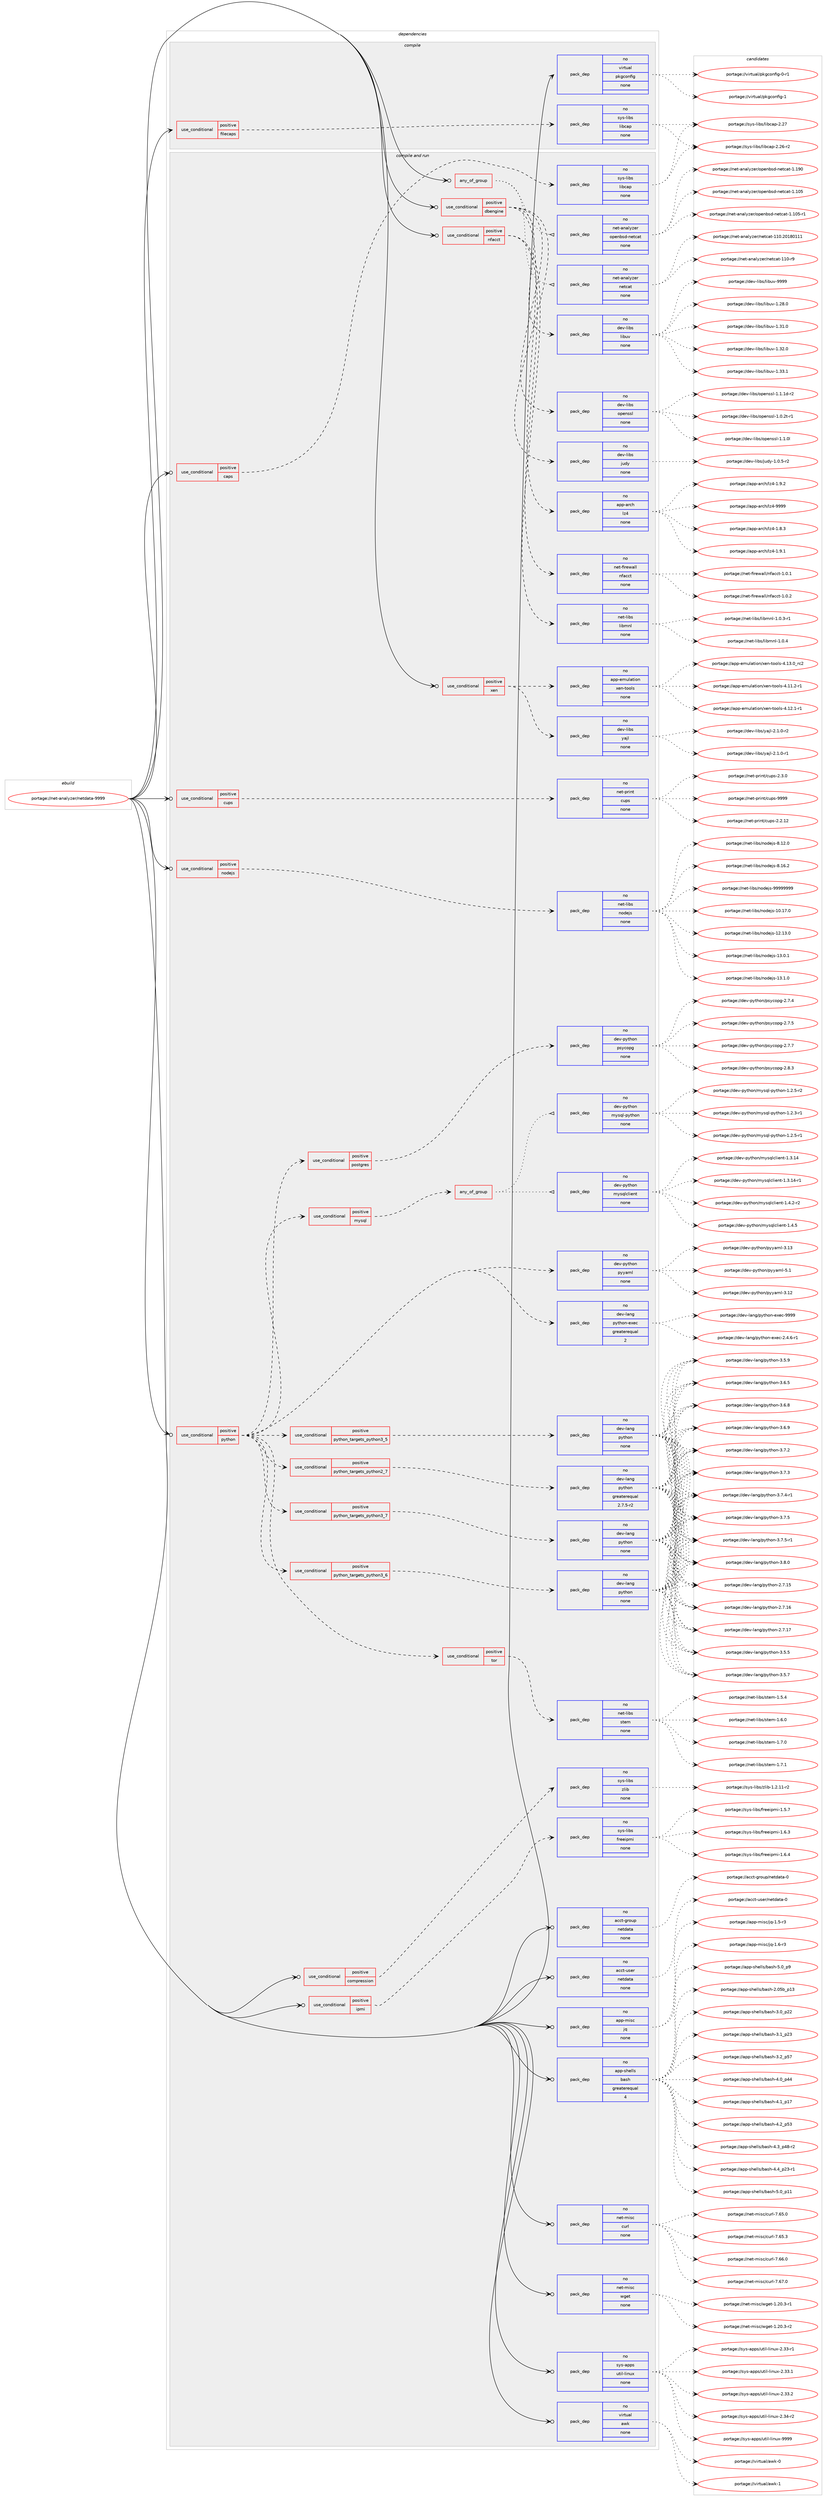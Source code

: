 digraph prolog {

# *************
# Graph options
# *************

newrank=true;
concentrate=true;
compound=true;
graph [rankdir=LR,fontname=Helvetica,fontsize=10,ranksep=1.5];#, ranksep=2.5, nodesep=0.2];
edge  [arrowhead=vee];
node  [fontname=Helvetica,fontsize=10];

# **********
# The ebuild
# **********

subgraph cluster_leftcol {
color=gray;
rank=same;
label=<<i>ebuild</i>>;
id [label="portage://net-analyzer/netdata-9999", color=red, width=4, href="../net-analyzer/netdata-9999.svg"];
}

# ****************
# The dependencies
# ****************

subgraph cluster_midcol {
color=gray;
label=<<i>dependencies</i>>;
subgraph cluster_compile {
fillcolor="#eeeeee";
style=filled;
label=<<i>compile</i>>;
subgraph cond86645 {
dependency347511 [label=<<TABLE BORDER="0" CELLBORDER="1" CELLSPACING="0" CELLPADDING="4"><TR><TD ROWSPAN="3" CELLPADDING="10">use_conditional</TD></TR><TR><TD>positive</TD></TR><TR><TD>filecaps</TD></TR></TABLE>>, shape=none, color=red];
subgraph pack255158 {
dependency347512 [label=<<TABLE BORDER="0" CELLBORDER="1" CELLSPACING="0" CELLPADDING="4" WIDTH="220"><TR><TD ROWSPAN="6" CELLPADDING="30">pack_dep</TD></TR><TR><TD WIDTH="110">no</TD></TR><TR><TD>sys-libs</TD></TR><TR><TD>libcap</TD></TR><TR><TD>none</TD></TR><TR><TD></TD></TR></TABLE>>, shape=none, color=blue];
}
dependency347511:e -> dependency347512:w [weight=20,style="dashed",arrowhead="vee"];
}
id:e -> dependency347511:w [weight=20,style="solid",arrowhead="vee"];
subgraph pack255159 {
dependency347513 [label=<<TABLE BORDER="0" CELLBORDER="1" CELLSPACING="0" CELLPADDING="4" WIDTH="220"><TR><TD ROWSPAN="6" CELLPADDING="30">pack_dep</TD></TR><TR><TD WIDTH="110">no</TD></TR><TR><TD>virtual</TD></TR><TR><TD>pkgconfig</TD></TR><TR><TD>none</TD></TR><TR><TD></TD></TR></TABLE>>, shape=none, color=blue];
}
id:e -> dependency347513:w [weight=20,style="solid",arrowhead="vee"];
}
subgraph cluster_compileandrun {
fillcolor="#eeeeee";
style=filled;
label=<<i>compile and run</i>>;
subgraph any5563 {
dependency347514 [label=<<TABLE BORDER="0" CELLBORDER="1" CELLSPACING="0" CELLPADDING="4"><TR><TD CELLPADDING="10">any_of_group</TD></TR></TABLE>>, shape=none, color=red];subgraph pack255160 {
dependency347515 [label=<<TABLE BORDER="0" CELLBORDER="1" CELLSPACING="0" CELLPADDING="4" WIDTH="220"><TR><TD ROWSPAN="6" CELLPADDING="30">pack_dep</TD></TR><TR><TD WIDTH="110">no</TD></TR><TR><TD>net-analyzer</TD></TR><TR><TD>openbsd-netcat</TD></TR><TR><TD>none</TD></TR><TR><TD></TD></TR></TABLE>>, shape=none, color=blue];
}
dependency347514:e -> dependency347515:w [weight=20,style="dotted",arrowhead="oinv"];
subgraph pack255161 {
dependency347516 [label=<<TABLE BORDER="0" CELLBORDER="1" CELLSPACING="0" CELLPADDING="4" WIDTH="220"><TR><TD ROWSPAN="6" CELLPADDING="30">pack_dep</TD></TR><TR><TD WIDTH="110">no</TD></TR><TR><TD>net-analyzer</TD></TR><TR><TD>netcat</TD></TR><TR><TD>none</TD></TR><TR><TD></TD></TR></TABLE>>, shape=none, color=blue];
}
dependency347514:e -> dependency347516:w [weight=20,style="dotted",arrowhead="oinv"];
}
id:e -> dependency347514:w [weight=20,style="solid",arrowhead="odotvee"];
subgraph cond86646 {
dependency347517 [label=<<TABLE BORDER="0" CELLBORDER="1" CELLSPACING="0" CELLPADDING="4"><TR><TD ROWSPAN="3" CELLPADDING="10">use_conditional</TD></TR><TR><TD>positive</TD></TR><TR><TD>caps</TD></TR></TABLE>>, shape=none, color=red];
subgraph pack255162 {
dependency347518 [label=<<TABLE BORDER="0" CELLBORDER="1" CELLSPACING="0" CELLPADDING="4" WIDTH="220"><TR><TD ROWSPAN="6" CELLPADDING="30">pack_dep</TD></TR><TR><TD WIDTH="110">no</TD></TR><TR><TD>sys-libs</TD></TR><TR><TD>libcap</TD></TR><TR><TD>none</TD></TR><TR><TD></TD></TR></TABLE>>, shape=none, color=blue];
}
dependency347517:e -> dependency347518:w [weight=20,style="dashed",arrowhead="vee"];
}
id:e -> dependency347517:w [weight=20,style="solid",arrowhead="odotvee"];
subgraph cond86647 {
dependency347519 [label=<<TABLE BORDER="0" CELLBORDER="1" CELLSPACING="0" CELLPADDING="4"><TR><TD ROWSPAN="3" CELLPADDING="10">use_conditional</TD></TR><TR><TD>positive</TD></TR><TR><TD>compression</TD></TR></TABLE>>, shape=none, color=red];
subgraph pack255163 {
dependency347520 [label=<<TABLE BORDER="0" CELLBORDER="1" CELLSPACING="0" CELLPADDING="4" WIDTH="220"><TR><TD ROWSPAN="6" CELLPADDING="30">pack_dep</TD></TR><TR><TD WIDTH="110">no</TD></TR><TR><TD>sys-libs</TD></TR><TR><TD>zlib</TD></TR><TR><TD>none</TD></TR><TR><TD></TD></TR></TABLE>>, shape=none, color=blue];
}
dependency347519:e -> dependency347520:w [weight=20,style="dashed",arrowhead="vee"];
}
id:e -> dependency347519:w [weight=20,style="solid",arrowhead="odotvee"];
subgraph cond86648 {
dependency347521 [label=<<TABLE BORDER="0" CELLBORDER="1" CELLSPACING="0" CELLPADDING="4"><TR><TD ROWSPAN="3" CELLPADDING="10">use_conditional</TD></TR><TR><TD>positive</TD></TR><TR><TD>cups</TD></TR></TABLE>>, shape=none, color=red];
subgraph pack255164 {
dependency347522 [label=<<TABLE BORDER="0" CELLBORDER="1" CELLSPACING="0" CELLPADDING="4" WIDTH="220"><TR><TD ROWSPAN="6" CELLPADDING="30">pack_dep</TD></TR><TR><TD WIDTH="110">no</TD></TR><TR><TD>net-print</TD></TR><TR><TD>cups</TD></TR><TR><TD>none</TD></TR><TR><TD></TD></TR></TABLE>>, shape=none, color=blue];
}
dependency347521:e -> dependency347522:w [weight=20,style="dashed",arrowhead="vee"];
}
id:e -> dependency347521:w [weight=20,style="solid",arrowhead="odotvee"];
subgraph cond86649 {
dependency347523 [label=<<TABLE BORDER="0" CELLBORDER="1" CELLSPACING="0" CELLPADDING="4"><TR><TD ROWSPAN="3" CELLPADDING="10">use_conditional</TD></TR><TR><TD>positive</TD></TR><TR><TD>dbengine</TD></TR></TABLE>>, shape=none, color=red];
subgraph pack255165 {
dependency347524 [label=<<TABLE BORDER="0" CELLBORDER="1" CELLSPACING="0" CELLPADDING="4" WIDTH="220"><TR><TD ROWSPAN="6" CELLPADDING="30">pack_dep</TD></TR><TR><TD WIDTH="110">no</TD></TR><TR><TD>dev-libs</TD></TR><TR><TD>libuv</TD></TR><TR><TD>none</TD></TR><TR><TD></TD></TR></TABLE>>, shape=none, color=blue];
}
dependency347523:e -> dependency347524:w [weight=20,style="dashed",arrowhead="vee"];
subgraph pack255166 {
dependency347525 [label=<<TABLE BORDER="0" CELLBORDER="1" CELLSPACING="0" CELLPADDING="4" WIDTH="220"><TR><TD ROWSPAN="6" CELLPADDING="30">pack_dep</TD></TR><TR><TD WIDTH="110">no</TD></TR><TR><TD>app-arch</TD></TR><TR><TD>lz4</TD></TR><TR><TD>none</TD></TR><TR><TD></TD></TR></TABLE>>, shape=none, color=blue];
}
dependency347523:e -> dependency347525:w [weight=20,style="dashed",arrowhead="vee"];
subgraph pack255167 {
dependency347526 [label=<<TABLE BORDER="0" CELLBORDER="1" CELLSPACING="0" CELLPADDING="4" WIDTH="220"><TR><TD ROWSPAN="6" CELLPADDING="30">pack_dep</TD></TR><TR><TD WIDTH="110">no</TD></TR><TR><TD>dev-libs</TD></TR><TR><TD>judy</TD></TR><TR><TD>none</TD></TR><TR><TD></TD></TR></TABLE>>, shape=none, color=blue];
}
dependency347523:e -> dependency347526:w [weight=20,style="dashed",arrowhead="vee"];
subgraph pack255168 {
dependency347527 [label=<<TABLE BORDER="0" CELLBORDER="1" CELLSPACING="0" CELLPADDING="4" WIDTH="220"><TR><TD ROWSPAN="6" CELLPADDING="30">pack_dep</TD></TR><TR><TD WIDTH="110">no</TD></TR><TR><TD>dev-libs</TD></TR><TR><TD>openssl</TD></TR><TR><TD>none</TD></TR><TR><TD></TD></TR></TABLE>>, shape=none, color=blue];
}
dependency347523:e -> dependency347527:w [weight=20,style="dashed",arrowhead="vee"];
}
id:e -> dependency347523:w [weight=20,style="solid",arrowhead="odotvee"];
subgraph cond86650 {
dependency347528 [label=<<TABLE BORDER="0" CELLBORDER="1" CELLSPACING="0" CELLPADDING="4"><TR><TD ROWSPAN="3" CELLPADDING="10">use_conditional</TD></TR><TR><TD>positive</TD></TR><TR><TD>ipmi</TD></TR></TABLE>>, shape=none, color=red];
subgraph pack255169 {
dependency347529 [label=<<TABLE BORDER="0" CELLBORDER="1" CELLSPACING="0" CELLPADDING="4" WIDTH="220"><TR><TD ROWSPAN="6" CELLPADDING="30">pack_dep</TD></TR><TR><TD WIDTH="110">no</TD></TR><TR><TD>sys-libs</TD></TR><TR><TD>freeipmi</TD></TR><TR><TD>none</TD></TR><TR><TD></TD></TR></TABLE>>, shape=none, color=blue];
}
dependency347528:e -> dependency347529:w [weight=20,style="dashed",arrowhead="vee"];
}
id:e -> dependency347528:w [weight=20,style="solid",arrowhead="odotvee"];
subgraph cond86651 {
dependency347530 [label=<<TABLE BORDER="0" CELLBORDER="1" CELLSPACING="0" CELLPADDING="4"><TR><TD ROWSPAN="3" CELLPADDING="10">use_conditional</TD></TR><TR><TD>positive</TD></TR><TR><TD>nfacct</TD></TR></TABLE>>, shape=none, color=red];
subgraph pack255170 {
dependency347531 [label=<<TABLE BORDER="0" CELLBORDER="1" CELLSPACING="0" CELLPADDING="4" WIDTH="220"><TR><TD ROWSPAN="6" CELLPADDING="30">pack_dep</TD></TR><TR><TD WIDTH="110">no</TD></TR><TR><TD>net-firewall</TD></TR><TR><TD>nfacct</TD></TR><TR><TD>none</TD></TR><TR><TD></TD></TR></TABLE>>, shape=none, color=blue];
}
dependency347530:e -> dependency347531:w [weight=20,style="dashed",arrowhead="vee"];
subgraph pack255171 {
dependency347532 [label=<<TABLE BORDER="0" CELLBORDER="1" CELLSPACING="0" CELLPADDING="4" WIDTH="220"><TR><TD ROWSPAN="6" CELLPADDING="30">pack_dep</TD></TR><TR><TD WIDTH="110">no</TD></TR><TR><TD>net-libs</TD></TR><TR><TD>libmnl</TD></TR><TR><TD>none</TD></TR><TR><TD></TD></TR></TABLE>>, shape=none, color=blue];
}
dependency347530:e -> dependency347532:w [weight=20,style="dashed",arrowhead="vee"];
}
id:e -> dependency347530:w [weight=20,style="solid",arrowhead="odotvee"];
subgraph cond86652 {
dependency347533 [label=<<TABLE BORDER="0" CELLBORDER="1" CELLSPACING="0" CELLPADDING="4"><TR><TD ROWSPAN="3" CELLPADDING="10">use_conditional</TD></TR><TR><TD>positive</TD></TR><TR><TD>nodejs</TD></TR></TABLE>>, shape=none, color=red];
subgraph pack255172 {
dependency347534 [label=<<TABLE BORDER="0" CELLBORDER="1" CELLSPACING="0" CELLPADDING="4" WIDTH="220"><TR><TD ROWSPAN="6" CELLPADDING="30">pack_dep</TD></TR><TR><TD WIDTH="110">no</TD></TR><TR><TD>net-libs</TD></TR><TR><TD>nodejs</TD></TR><TR><TD>none</TD></TR><TR><TD></TD></TR></TABLE>>, shape=none, color=blue];
}
dependency347533:e -> dependency347534:w [weight=20,style="dashed",arrowhead="vee"];
}
id:e -> dependency347533:w [weight=20,style="solid",arrowhead="odotvee"];
subgraph cond86653 {
dependency347535 [label=<<TABLE BORDER="0" CELLBORDER="1" CELLSPACING="0" CELLPADDING="4"><TR><TD ROWSPAN="3" CELLPADDING="10">use_conditional</TD></TR><TR><TD>positive</TD></TR><TR><TD>python</TD></TR></TABLE>>, shape=none, color=red];
subgraph cond86654 {
dependency347536 [label=<<TABLE BORDER="0" CELLBORDER="1" CELLSPACING="0" CELLPADDING="4"><TR><TD ROWSPAN="3" CELLPADDING="10">use_conditional</TD></TR><TR><TD>positive</TD></TR><TR><TD>python_targets_python2_7</TD></TR></TABLE>>, shape=none, color=red];
subgraph pack255173 {
dependency347537 [label=<<TABLE BORDER="0" CELLBORDER="1" CELLSPACING="0" CELLPADDING="4" WIDTH="220"><TR><TD ROWSPAN="6" CELLPADDING="30">pack_dep</TD></TR><TR><TD WIDTH="110">no</TD></TR><TR><TD>dev-lang</TD></TR><TR><TD>python</TD></TR><TR><TD>greaterequal</TD></TR><TR><TD>2.7.5-r2</TD></TR></TABLE>>, shape=none, color=blue];
}
dependency347536:e -> dependency347537:w [weight=20,style="dashed",arrowhead="vee"];
}
dependency347535:e -> dependency347536:w [weight=20,style="dashed",arrowhead="vee"];
subgraph cond86655 {
dependency347538 [label=<<TABLE BORDER="0" CELLBORDER="1" CELLSPACING="0" CELLPADDING="4"><TR><TD ROWSPAN="3" CELLPADDING="10">use_conditional</TD></TR><TR><TD>positive</TD></TR><TR><TD>python_targets_python3_5</TD></TR></TABLE>>, shape=none, color=red];
subgraph pack255174 {
dependency347539 [label=<<TABLE BORDER="0" CELLBORDER="1" CELLSPACING="0" CELLPADDING="4" WIDTH="220"><TR><TD ROWSPAN="6" CELLPADDING="30">pack_dep</TD></TR><TR><TD WIDTH="110">no</TD></TR><TR><TD>dev-lang</TD></TR><TR><TD>python</TD></TR><TR><TD>none</TD></TR><TR><TD></TD></TR></TABLE>>, shape=none, color=blue];
}
dependency347538:e -> dependency347539:w [weight=20,style="dashed",arrowhead="vee"];
}
dependency347535:e -> dependency347538:w [weight=20,style="dashed",arrowhead="vee"];
subgraph cond86656 {
dependency347540 [label=<<TABLE BORDER="0" CELLBORDER="1" CELLSPACING="0" CELLPADDING="4"><TR><TD ROWSPAN="3" CELLPADDING="10">use_conditional</TD></TR><TR><TD>positive</TD></TR><TR><TD>python_targets_python3_6</TD></TR></TABLE>>, shape=none, color=red];
subgraph pack255175 {
dependency347541 [label=<<TABLE BORDER="0" CELLBORDER="1" CELLSPACING="0" CELLPADDING="4" WIDTH="220"><TR><TD ROWSPAN="6" CELLPADDING="30">pack_dep</TD></TR><TR><TD WIDTH="110">no</TD></TR><TR><TD>dev-lang</TD></TR><TR><TD>python</TD></TR><TR><TD>none</TD></TR><TR><TD></TD></TR></TABLE>>, shape=none, color=blue];
}
dependency347540:e -> dependency347541:w [weight=20,style="dashed",arrowhead="vee"];
}
dependency347535:e -> dependency347540:w [weight=20,style="dashed",arrowhead="vee"];
subgraph cond86657 {
dependency347542 [label=<<TABLE BORDER="0" CELLBORDER="1" CELLSPACING="0" CELLPADDING="4"><TR><TD ROWSPAN="3" CELLPADDING="10">use_conditional</TD></TR><TR><TD>positive</TD></TR><TR><TD>python_targets_python3_7</TD></TR></TABLE>>, shape=none, color=red];
subgraph pack255176 {
dependency347543 [label=<<TABLE BORDER="0" CELLBORDER="1" CELLSPACING="0" CELLPADDING="4" WIDTH="220"><TR><TD ROWSPAN="6" CELLPADDING="30">pack_dep</TD></TR><TR><TD WIDTH="110">no</TD></TR><TR><TD>dev-lang</TD></TR><TR><TD>python</TD></TR><TR><TD>none</TD></TR><TR><TD></TD></TR></TABLE>>, shape=none, color=blue];
}
dependency347542:e -> dependency347543:w [weight=20,style="dashed",arrowhead="vee"];
}
dependency347535:e -> dependency347542:w [weight=20,style="dashed",arrowhead="vee"];
subgraph pack255177 {
dependency347544 [label=<<TABLE BORDER="0" CELLBORDER="1" CELLSPACING="0" CELLPADDING="4" WIDTH="220"><TR><TD ROWSPAN="6" CELLPADDING="30">pack_dep</TD></TR><TR><TD WIDTH="110">no</TD></TR><TR><TD>dev-lang</TD></TR><TR><TD>python-exec</TD></TR><TR><TD>greaterequal</TD></TR><TR><TD>2</TD></TR></TABLE>>, shape=none, color=blue];
}
dependency347535:e -> dependency347544:w [weight=20,style="dashed",arrowhead="vee"];
subgraph pack255178 {
dependency347545 [label=<<TABLE BORDER="0" CELLBORDER="1" CELLSPACING="0" CELLPADDING="4" WIDTH="220"><TR><TD ROWSPAN="6" CELLPADDING="30">pack_dep</TD></TR><TR><TD WIDTH="110">no</TD></TR><TR><TD>dev-python</TD></TR><TR><TD>pyyaml</TD></TR><TR><TD>none</TD></TR><TR><TD></TD></TR></TABLE>>, shape=none, color=blue];
}
dependency347535:e -> dependency347545:w [weight=20,style="dashed",arrowhead="vee"];
subgraph cond86658 {
dependency347546 [label=<<TABLE BORDER="0" CELLBORDER="1" CELLSPACING="0" CELLPADDING="4"><TR><TD ROWSPAN="3" CELLPADDING="10">use_conditional</TD></TR><TR><TD>positive</TD></TR><TR><TD>mysql</TD></TR></TABLE>>, shape=none, color=red];
subgraph any5564 {
dependency347547 [label=<<TABLE BORDER="0" CELLBORDER="1" CELLSPACING="0" CELLPADDING="4"><TR><TD CELLPADDING="10">any_of_group</TD></TR></TABLE>>, shape=none, color=red];subgraph pack255179 {
dependency347548 [label=<<TABLE BORDER="0" CELLBORDER="1" CELLSPACING="0" CELLPADDING="4" WIDTH="220"><TR><TD ROWSPAN="6" CELLPADDING="30">pack_dep</TD></TR><TR><TD WIDTH="110">no</TD></TR><TR><TD>dev-python</TD></TR><TR><TD>mysqlclient</TD></TR><TR><TD>none</TD></TR><TR><TD></TD></TR></TABLE>>, shape=none, color=blue];
}
dependency347547:e -> dependency347548:w [weight=20,style="dotted",arrowhead="oinv"];
subgraph pack255180 {
dependency347549 [label=<<TABLE BORDER="0" CELLBORDER="1" CELLSPACING="0" CELLPADDING="4" WIDTH="220"><TR><TD ROWSPAN="6" CELLPADDING="30">pack_dep</TD></TR><TR><TD WIDTH="110">no</TD></TR><TR><TD>dev-python</TD></TR><TR><TD>mysql-python</TD></TR><TR><TD>none</TD></TR><TR><TD></TD></TR></TABLE>>, shape=none, color=blue];
}
dependency347547:e -> dependency347549:w [weight=20,style="dotted",arrowhead="oinv"];
}
dependency347546:e -> dependency347547:w [weight=20,style="dashed",arrowhead="vee"];
}
dependency347535:e -> dependency347546:w [weight=20,style="dashed",arrowhead="vee"];
subgraph cond86659 {
dependency347550 [label=<<TABLE BORDER="0" CELLBORDER="1" CELLSPACING="0" CELLPADDING="4"><TR><TD ROWSPAN="3" CELLPADDING="10">use_conditional</TD></TR><TR><TD>positive</TD></TR><TR><TD>postgres</TD></TR></TABLE>>, shape=none, color=red];
subgraph pack255181 {
dependency347551 [label=<<TABLE BORDER="0" CELLBORDER="1" CELLSPACING="0" CELLPADDING="4" WIDTH="220"><TR><TD ROWSPAN="6" CELLPADDING="30">pack_dep</TD></TR><TR><TD WIDTH="110">no</TD></TR><TR><TD>dev-python</TD></TR><TR><TD>psycopg</TD></TR><TR><TD>none</TD></TR><TR><TD></TD></TR></TABLE>>, shape=none, color=blue];
}
dependency347550:e -> dependency347551:w [weight=20,style="dashed",arrowhead="vee"];
}
dependency347535:e -> dependency347550:w [weight=20,style="dashed",arrowhead="vee"];
subgraph cond86660 {
dependency347552 [label=<<TABLE BORDER="0" CELLBORDER="1" CELLSPACING="0" CELLPADDING="4"><TR><TD ROWSPAN="3" CELLPADDING="10">use_conditional</TD></TR><TR><TD>positive</TD></TR><TR><TD>tor</TD></TR></TABLE>>, shape=none, color=red];
subgraph pack255182 {
dependency347553 [label=<<TABLE BORDER="0" CELLBORDER="1" CELLSPACING="0" CELLPADDING="4" WIDTH="220"><TR><TD ROWSPAN="6" CELLPADDING="30">pack_dep</TD></TR><TR><TD WIDTH="110">no</TD></TR><TR><TD>net-libs</TD></TR><TR><TD>stem</TD></TR><TR><TD>none</TD></TR><TR><TD></TD></TR></TABLE>>, shape=none, color=blue];
}
dependency347552:e -> dependency347553:w [weight=20,style="dashed",arrowhead="vee"];
}
dependency347535:e -> dependency347552:w [weight=20,style="dashed",arrowhead="vee"];
}
id:e -> dependency347535:w [weight=20,style="solid",arrowhead="odotvee"];
subgraph cond86661 {
dependency347554 [label=<<TABLE BORDER="0" CELLBORDER="1" CELLSPACING="0" CELLPADDING="4"><TR><TD ROWSPAN="3" CELLPADDING="10">use_conditional</TD></TR><TR><TD>positive</TD></TR><TR><TD>xen</TD></TR></TABLE>>, shape=none, color=red];
subgraph pack255183 {
dependency347555 [label=<<TABLE BORDER="0" CELLBORDER="1" CELLSPACING="0" CELLPADDING="4" WIDTH="220"><TR><TD ROWSPAN="6" CELLPADDING="30">pack_dep</TD></TR><TR><TD WIDTH="110">no</TD></TR><TR><TD>app-emulation</TD></TR><TR><TD>xen-tools</TD></TR><TR><TD>none</TD></TR><TR><TD></TD></TR></TABLE>>, shape=none, color=blue];
}
dependency347554:e -> dependency347555:w [weight=20,style="dashed",arrowhead="vee"];
subgraph pack255184 {
dependency347556 [label=<<TABLE BORDER="0" CELLBORDER="1" CELLSPACING="0" CELLPADDING="4" WIDTH="220"><TR><TD ROWSPAN="6" CELLPADDING="30">pack_dep</TD></TR><TR><TD WIDTH="110">no</TD></TR><TR><TD>dev-libs</TD></TR><TR><TD>yajl</TD></TR><TR><TD>none</TD></TR><TR><TD></TD></TR></TABLE>>, shape=none, color=blue];
}
dependency347554:e -> dependency347556:w [weight=20,style="dashed",arrowhead="vee"];
}
id:e -> dependency347554:w [weight=20,style="solid",arrowhead="odotvee"];
subgraph pack255185 {
dependency347557 [label=<<TABLE BORDER="0" CELLBORDER="1" CELLSPACING="0" CELLPADDING="4" WIDTH="220"><TR><TD ROWSPAN="6" CELLPADDING="30">pack_dep</TD></TR><TR><TD WIDTH="110">no</TD></TR><TR><TD>acct-group</TD></TR><TR><TD>netdata</TD></TR><TR><TD>none</TD></TR><TR><TD></TD></TR></TABLE>>, shape=none, color=blue];
}
id:e -> dependency347557:w [weight=20,style="solid",arrowhead="odotvee"];
subgraph pack255186 {
dependency347558 [label=<<TABLE BORDER="0" CELLBORDER="1" CELLSPACING="0" CELLPADDING="4" WIDTH="220"><TR><TD ROWSPAN="6" CELLPADDING="30">pack_dep</TD></TR><TR><TD WIDTH="110">no</TD></TR><TR><TD>acct-user</TD></TR><TR><TD>netdata</TD></TR><TR><TD>none</TD></TR><TR><TD></TD></TR></TABLE>>, shape=none, color=blue];
}
id:e -> dependency347558:w [weight=20,style="solid",arrowhead="odotvee"];
subgraph pack255187 {
dependency347559 [label=<<TABLE BORDER="0" CELLBORDER="1" CELLSPACING="0" CELLPADDING="4" WIDTH="220"><TR><TD ROWSPAN="6" CELLPADDING="30">pack_dep</TD></TR><TR><TD WIDTH="110">no</TD></TR><TR><TD>app-misc</TD></TR><TR><TD>jq</TD></TR><TR><TD>none</TD></TR><TR><TD></TD></TR></TABLE>>, shape=none, color=blue];
}
id:e -> dependency347559:w [weight=20,style="solid",arrowhead="odotvee"];
subgraph pack255188 {
dependency347560 [label=<<TABLE BORDER="0" CELLBORDER="1" CELLSPACING="0" CELLPADDING="4" WIDTH="220"><TR><TD ROWSPAN="6" CELLPADDING="30">pack_dep</TD></TR><TR><TD WIDTH="110">no</TD></TR><TR><TD>app-shells</TD></TR><TR><TD>bash</TD></TR><TR><TD>greaterequal</TD></TR><TR><TD>4</TD></TR></TABLE>>, shape=none, color=blue];
}
id:e -> dependency347560:w [weight=20,style="solid",arrowhead="odotvee"];
subgraph pack255189 {
dependency347561 [label=<<TABLE BORDER="0" CELLBORDER="1" CELLSPACING="0" CELLPADDING="4" WIDTH="220"><TR><TD ROWSPAN="6" CELLPADDING="30">pack_dep</TD></TR><TR><TD WIDTH="110">no</TD></TR><TR><TD>net-misc</TD></TR><TR><TD>curl</TD></TR><TR><TD>none</TD></TR><TR><TD></TD></TR></TABLE>>, shape=none, color=blue];
}
id:e -> dependency347561:w [weight=20,style="solid",arrowhead="odotvee"];
subgraph pack255190 {
dependency347562 [label=<<TABLE BORDER="0" CELLBORDER="1" CELLSPACING="0" CELLPADDING="4" WIDTH="220"><TR><TD ROWSPAN="6" CELLPADDING="30">pack_dep</TD></TR><TR><TD WIDTH="110">no</TD></TR><TR><TD>net-misc</TD></TR><TR><TD>wget</TD></TR><TR><TD>none</TD></TR><TR><TD></TD></TR></TABLE>>, shape=none, color=blue];
}
id:e -> dependency347562:w [weight=20,style="solid",arrowhead="odotvee"];
subgraph pack255191 {
dependency347563 [label=<<TABLE BORDER="0" CELLBORDER="1" CELLSPACING="0" CELLPADDING="4" WIDTH="220"><TR><TD ROWSPAN="6" CELLPADDING="30">pack_dep</TD></TR><TR><TD WIDTH="110">no</TD></TR><TR><TD>sys-apps</TD></TR><TR><TD>util-linux</TD></TR><TR><TD>none</TD></TR><TR><TD></TD></TR></TABLE>>, shape=none, color=blue];
}
id:e -> dependency347563:w [weight=20,style="solid",arrowhead="odotvee"];
subgraph pack255192 {
dependency347564 [label=<<TABLE BORDER="0" CELLBORDER="1" CELLSPACING="0" CELLPADDING="4" WIDTH="220"><TR><TD ROWSPAN="6" CELLPADDING="30">pack_dep</TD></TR><TR><TD WIDTH="110">no</TD></TR><TR><TD>virtual</TD></TR><TR><TD>awk</TD></TR><TR><TD>none</TD></TR><TR><TD></TD></TR></TABLE>>, shape=none, color=blue];
}
id:e -> dependency347564:w [weight=20,style="solid",arrowhead="odotvee"];
}
subgraph cluster_run {
fillcolor="#eeeeee";
style=filled;
label=<<i>run</i>>;
}
}

# **************
# The candidates
# **************

subgraph cluster_choices {
rank=same;
color=gray;
label=<<i>candidates</i>>;

subgraph choice255158 {
color=black;
nodesep=1;
choiceportage11512111545108105981154710810598999711245504650544511450 [label="portage://sys-libs/libcap-2.26-r2", color=red, width=4,href="../sys-libs/libcap-2.26-r2.svg"];
choiceportage1151211154510810598115471081059899971124550465055 [label="portage://sys-libs/libcap-2.27", color=red, width=4,href="../sys-libs/libcap-2.27.svg"];
dependency347512:e -> choiceportage11512111545108105981154710810598999711245504650544511450:w [style=dotted,weight="100"];
dependency347512:e -> choiceportage1151211154510810598115471081059899971124550465055:w [style=dotted,weight="100"];
}
subgraph choice255159 {
color=black;
nodesep=1;
choiceportage11810511411611797108471121071039911111010210510345484511449 [label="portage://virtual/pkgconfig-0-r1", color=red, width=4,href="../virtual/pkgconfig-0-r1.svg"];
choiceportage1181051141161179710847112107103991111101021051034549 [label="portage://virtual/pkgconfig-1", color=red, width=4,href="../virtual/pkgconfig-1.svg"];
dependency347513:e -> choiceportage11810511411611797108471121071039911111010210510345484511449:w [style=dotted,weight="100"];
dependency347513:e -> choiceportage1181051141161179710847112107103991111101021051034549:w [style=dotted,weight="100"];
}
subgraph choice255160 {
color=black;
nodesep=1;
choiceportage1101011164597110971081211221011144711111210111098115100451101011169997116454946494853 [label="portage://net-analyzer/openbsd-netcat-1.105", color=red, width=4,href="../net-analyzer/openbsd-netcat-1.105.svg"];
choiceportage11010111645971109710812112210111447111112101110981151004511010111699971164549464948534511449 [label="portage://net-analyzer/openbsd-netcat-1.105-r1", color=red, width=4,href="../net-analyzer/openbsd-netcat-1.105-r1.svg"];
choiceportage1101011164597110971081211221011144711111210111098115100451101011169997116454946495748 [label="portage://net-analyzer/openbsd-netcat-1.190", color=red, width=4,href="../net-analyzer/openbsd-netcat-1.190.svg"];
dependency347515:e -> choiceportage1101011164597110971081211221011144711111210111098115100451101011169997116454946494853:w [style=dotted,weight="100"];
dependency347515:e -> choiceportage11010111645971109710812112210111447111112101110981151004511010111699971164549464948534511449:w [style=dotted,weight="100"];
dependency347515:e -> choiceportage1101011164597110971081211221011144711111210111098115100451101011169997116454946495748:w [style=dotted,weight="100"];
}
subgraph choice255161 {
color=black;
nodesep=1;
choiceportage110101116459711097108121122101114471101011169997116454949484511457 [label="portage://net-analyzer/netcat-110-r9", color=red, width=4,href="../net-analyzer/netcat-110-r9.svg"];
choiceportage11010111645971109710812112210111447110101116999711645494948465048495648494949 [label="portage://net-analyzer/netcat-110.20180111", color=red, width=4,href="../net-analyzer/netcat-110.20180111.svg"];
dependency347516:e -> choiceportage110101116459711097108121122101114471101011169997116454949484511457:w [style=dotted,weight="100"];
dependency347516:e -> choiceportage11010111645971109710812112210111447110101116999711645494948465048495648494949:w [style=dotted,weight="100"];
}
subgraph choice255162 {
color=black;
nodesep=1;
choiceportage11512111545108105981154710810598999711245504650544511450 [label="portage://sys-libs/libcap-2.26-r2", color=red, width=4,href="../sys-libs/libcap-2.26-r2.svg"];
choiceportage1151211154510810598115471081059899971124550465055 [label="portage://sys-libs/libcap-2.27", color=red, width=4,href="../sys-libs/libcap-2.27.svg"];
dependency347518:e -> choiceportage11512111545108105981154710810598999711245504650544511450:w [style=dotted,weight="100"];
dependency347518:e -> choiceportage1151211154510810598115471081059899971124550465055:w [style=dotted,weight="100"];
}
subgraph choice255163 {
color=black;
nodesep=1;
choiceportage11512111545108105981154712210810598454946504649494511450 [label="portage://sys-libs/zlib-1.2.11-r2", color=red, width=4,href="../sys-libs/zlib-1.2.11-r2.svg"];
dependency347520:e -> choiceportage11512111545108105981154712210810598454946504649494511450:w [style=dotted,weight="100"];
}
subgraph choice255164 {
color=black;
nodesep=1;
choiceportage11010111645112114105110116479911711211545504650464950 [label="portage://net-print/cups-2.2.12", color=red, width=4,href="../net-print/cups-2.2.12.svg"];
choiceportage110101116451121141051101164799117112115455046514648 [label="portage://net-print/cups-2.3.0", color=red, width=4,href="../net-print/cups-2.3.0.svg"];
choiceportage1101011164511211410511011647991171121154557575757 [label="portage://net-print/cups-9999", color=red, width=4,href="../net-print/cups-9999.svg"];
dependency347522:e -> choiceportage11010111645112114105110116479911711211545504650464950:w [style=dotted,weight="100"];
dependency347522:e -> choiceportage110101116451121141051101164799117112115455046514648:w [style=dotted,weight="100"];
dependency347522:e -> choiceportage1101011164511211410511011647991171121154557575757:w [style=dotted,weight="100"];
}
subgraph choice255165 {
color=black;
nodesep=1;
choiceportage1001011184510810598115471081059811711845494650564648 [label="portage://dev-libs/libuv-1.28.0", color=red, width=4,href="../dev-libs/libuv-1.28.0.svg"];
choiceportage1001011184510810598115471081059811711845494651494648 [label="portage://dev-libs/libuv-1.31.0", color=red, width=4,href="../dev-libs/libuv-1.31.0.svg"];
choiceportage1001011184510810598115471081059811711845494651504648 [label="portage://dev-libs/libuv-1.32.0", color=red, width=4,href="../dev-libs/libuv-1.32.0.svg"];
choiceportage1001011184510810598115471081059811711845494651514649 [label="portage://dev-libs/libuv-1.33.1", color=red, width=4,href="../dev-libs/libuv-1.33.1.svg"];
choiceportage100101118451081059811547108105981171184557575757 [label="portage://dev-libs/libuv-9999", color=red, width=4,href="../dev-libs/libuv-9999.svg"];
dependency347524:e -> choiceportage1001011184510810598115471081059811711845494650564648:w [style=dotted,weight="100"];
dependency347524:e -> choiceportage1001011184510810598115471081059811711845494651494648:w [style=dotted,weight="100"];
dependency347524:e -> choiceportage1001011184510810598115471081059811711845494651504648:w [style=dotted,weight="100"];
dependency347524:e -> choiceportage1001011184510810598115471081059811711845494651514649:w [style=dotted,weight="100"];
dependency347524:e -> choiceportage100101118451081059811547108105981171184557575757:w [style=dotted,weight="100"];
}
subgraph choice255166 {
color=black;
nodesep=1;
choiceportage971121124597114991044710812252454946564651 [label="portage://app-arch/lz4-1.8.3", color=red, width=4,href="../app-arch/lz4-1.8.3.svg"];
choiceportage971121124597114991044710812252454946574649 [label="portage://app-arch/lz4-1.9.1", color=red, width=4,href="../app-arch/lz4-1.9.1.svg"];
choiceportage971121124597114991044710812252454946574650 [label="portage://app-arch/lz4-1.9.2", color=red, width=4,href="../app-arch/lz4-1.9.2.svg"];
choiceportage9711211245971149910447108122524557575757 [label="portage://app-arch/lz4-9999", color=red, width=4,href="../app-arch/lz4-9999.svg"];
dependency347525:e -> choiceportage971121124597114991044710812252454946564651:w [style=dotted,weight="100"];
dependency347525:e -> choiceportage971121124597114991044710812252454946574649:w [style=dotted,weight="100"];
dependency347525:e -> choiceportage971121124597114991044710812252454946574650:w [style=dotted,weight="100"];
dependency347525:e -> choiceportage9711211245971149910447108122524557575757:w [style=dotted,weight="100"];
}
subgraph choice255167 {
color=black;
nodesep=1;
choiceportage1001011184510810598115471061171001214549464846534511450 [label="portage://dev-libs/judy-1.0.5-r2", color=red, width=4,href="../dev-libs/judy-1.0.5-r2.svg"];
dependency347526:e -> choiceportage1001011184510810598115471061171001214549464846534511450:w [style=dotted,weight="100"];
}
subgraph choice255168 {
color=black;
nodesep=1;
choiceportage1001011184510810598115471111121011101151151084549464846501164511449 [label="portage://dev-libs/openssl-1.0.2t-r1", color=red, width=4,href="../dev-libs/openssl-1.0.2t-r1.svg"];
choiceportage100101118451081059811547111112101110115115108454946494648108 [label="portage://dev-libs/openssl-1.1.0l", color=red, width=4,href="../dev-libs/openssl-1.1.0l.svg"];
choiceportage1001011184510810598115471111121011101151151084549464946491004511450 [label="portage://dev-libs/openssl-1.1.1d-r2", color=red, width=4,href="../dev-libs/openssl-1.1.1d-r2.svg"];
dependency347527:e -> choiceportage1001011184510810598115471111121011101151151084549464846501164511449:w [style=dotted,weight="100"];
dependency347527:e -> choiceportage100101118451081059811547111112101110115115108454946494648108:w [style=dotted,weight="100"];
dependency347527:e -> choiceportage1001011184510810598115471111121011101151151084549464946491004511450:w [style=dotted,weight="100"];
}
subgraph choice255169 {
color=black;
nodesep=1;
choiceportage115121115451081059811547102114101101105112109105454946534655 [label="portage://sys-libs/freeipmi-1.5.7", color=red, width=4,href="../sys-libs/freeipmi-1.5.7.svg"];
choiceportage115121115451081059811547102114101101105112109105454946544651 [label="portage://sys-libs/freeipmi-1.6.3", color=red, width=4,href="../sys-libs/freeipmi-1.6.3.svg"];
choiceportage115121115451081059811547102114101101105112109105454946544652 [label="portage://sys-libs/freeipmi-1.6.4", color=red, width=4,href="../sys-libs/freeipmi-1.6.4.svg"];
dependency347529:e -> choiceportage115121115451081059811547102114101101105112109105454946534655:w [style=dotted,weight="100"];
dependency347529:e -> choiceportage115121115451081059811547102114101101105112109105454946544651:w [style=dotted,weight="100"];
dependency347529:e -> choiceportage115121115451081059811547102114101101105112109105454946544652:w [style=dotted,weight="100"];
}
subgraph choice255170 {
color=black;
nodesep=1;
choiceportage110101116451021051141011199710810847110102979999116454946484649 [label="portage://net-firewall/nfacct-1.0.1", color=red, width=4,href="../net-firewall/nfacct-1.0.1.svg"];
choiceportage110101116451021051141011199710810847110102979999116454946484650 [label="portage://net-firewall/nfacct-1.0.2", color=red, width=4,href="../net-firewall/nfacct-1.0.2.svg"];
dependency347531:e -> choiceportage110101116451021051141011199710810847110102979999116454946484649:w [style=dotted,weight="100"];
dependency347531:e -> choiceportage110101116451021051141011199710810847110102979999116454946484650:w [style=dotted,weight="100"];
}
subgraph choice255171 {
color=black;
nodesep=1;
choiceportage110101116451081059811547108105981091101084549464846514511449 [label="portage://net-libs/libmnl-1.0.3-r1", color=red, width=4,href="../net-libs/libmnl-1.0.3-r1.svg"];
choiceportage11010111645108105981154710810598109110108454946484652 [label="portage://net-libs/libmnl-1.0.4", color=red, width=4,href="../net-libs/libmnl-1.0.4.svg"];
dependency347532:e -> choiceportage110101116451081059811547108105981091101084549464846514511449:w [style=dotted,weight="100"];
dependency347532:e -> choiceportage11010111645108105981154710810598109110108454946484652:w [style=dotted,weight="100"];
}
subgraph choice255172 {
color=black;
nodesep=1;
choiceportage1101011164510810598115471101111001011061154549484649554648 [label="portage://net-libs/nodejs-10.17.0", color=red, width=4,href="../net-libs/nodejs-10.17.0.svg"];
choiceportage1101011164510810598115471101111001011061154549504649514648 [label="portage://net-libs/nodejs-12.13.0", color=red, width=4,href="../net-libs/nodejs-12.13.0.svg"];
choiceportage11010111645108105981154711011110010110611545495146484649 [label="portage://net-libs/nodejs-13.0.1", color=red, width=4,href="../net-libs/nodejs-13.0.1.svg"];
choiceportage11010111645108105981154711011110010110611545495146494648 [label="portage://net-libs/nodejs-13.1.0", color=red, width=4,href="../net-libs/nodejs-13.1.0.svg"];
choiceportage11010111645108105981154711011110010110611545564649504648 [label="portage://net-libs/nodejs-8.12.0", color=red, width=4,href="../net-libs/nodejs-8.12.0.svg"];
choiceportage11010111645108105981154711011110010110611545564649544650 [label="portage://net-libs/nodejs-8.16.2", color=red, width=4,href="../net-libs/nodejs-8.16.2.svg"];
choiceportage110101116451081059811547110111100101106115455757575757575757 [label="portage://net-libs/nodejs-99999999", color=red, width=4,href="../net-libs/nodejs-99999999.svg"];
dependency347534:e -> choiceportage1101011164510810598115471101111001011061154549484649554648:w [style=dotted,weight="100"];
dependency347534:e -> choiceportage1101011164510810598115471101111001011061154549504649514648:w [style=dotted,weight="100"];
dependency347534:e -> choiceportage11010111645108105981154711011110010110611545495146484649:w [style=dotted,weight="100"];
dependency347534:e -> choiceportage11010111645108105981154711011110010110611545495146494648:w [style=dotted,weight="100"];
dependency347534:e -> choiceportage11010111645108105981154711011110010110611545564649504648:w [style=dotted,weight="100"];
dependency347534:e -> choiceportage11010111645108105981154711011110010110611545564649544650:w [style=dotted,weight="100"];
dependency347534:e -> choiceportage110101116451081059811547110111100101106115455757575757575757:w [style=dotted,weight="100"];
}
subgraph choice255173 {
color=black;
nodesep=1;
choiceportage10010111845108971101034711212111610411111045504655464953 [label="portage://dev-lang/python-2.7.15", color=red, width=4,href="../dev-lang/python-2.7.15.svg"];
choiceportage10010111845108971101034711212111610411111045504655464954 [label="portage://dev-lang/python-2.7.16", color=red, width=4,href="../dev-lang/python-2.7.16.svg"];
choiceportage10010111845108971101034711212111610411111045504655464955 [label="portage://dev-lang/python-2.7.17", color=red, width=4,href="../dev-lang/python-2.7.17.svg"];
choiceportage100101118451089711010347112121116104111110455146534653 [label="portage://dev-lang/python-3.5.5", color=red, width=4,href="../dev-lang/python-3.5.5.svg"];
choiceportage100101118451089711010347112121116104111110455146534655 [label="portage://dev-lang/python-3.5.7", color=red, width=4,href="../dev-lang/python-3.5.7.svg"];
choiceportage100101118451089711010347112121116104111110455146534657 [label="portage://dev-lang/python-3.5.9", color=red, width=4,href="../dev-lang/python-3.5.9.svg"];
choiceportage100101118451089711010347112121116104111110455146544653 [label="portage://dev-lang/python-3.6.5", color=red, width=4,href="../dev-lang/python-3.6.5.svg"];
choiceportage100101118451089711010347112121116104111110455146544656 [label="portage://dev-lang/python-3.6.8", color=red, width=4,href="../dev-lang/python-3.6.8.svg"];
choiceportage100101118451089711010347112121116104111110455146544657 [label="portage://dev-lang/python-3.6.9", color=red, width=4,href="../dev-lang/python-3.6.9.svg"];
choiceportage100101118451089711010347112121116104111110455146554650 [label="portage://dev-lang/python-3.7.2", color=red, width=4,href="../dev-lang/python-3.7.2.svg"];
choiceportage100101118451089711010347112121116104111110455146554651 [label="portage://dev-lang/python-3.7.3", color=red, width=4,href="../dev-lang/python-3.7.3.svg"];
choiceportage1001011184510897110103471121211161041111104551465546524511449 [label="portage://dev-lang/python-3.7.4-r1", color=red, width=4,href="../dev-lang/python-3.7.4-r1.svg"];
choiceportage100101118451089711010347112121116104111110455146554653 [label="portage://dev-lang/python-3.7.5", color=red, width=4,href="../dev-lang/python-3.7.5.svg"];
choiceportage1001011184510897110103471121211161041111104551465546534511449 [label="portage://dev-lang/python-3.7.5-r1", color=red, width=4,href="../dev-lang/python-3.7.5-r1.svg"];
choiceportage100101118451089711010347112121116104111110455146564648 [label="portage://dev-lang/python-3.8.0", color=red, width=4,href="../dev-lang/python-3.8.0.svg"];
dependency347537:e -> choiceportage10010111845108971101034711212111610411111045504655464953:w [style=dotted,weight="100"];
dependency347537:e -> choiceportage10010111845108971101034711212111610411111045504655464954:w [style=dotted,weight="100"];
dependency347537:e -> choiceportage10010111845108971101034711212111610411111045504655464955:w [style=dotted,weight="100"];
dependency347537:e -> choiceportage100101118451089711010347112121116104111110455146534653:w [style=dotted,weight="100"];
dependency347537:e -> choiceportage100101118451089711010347112121116104111110455146534655:w [style=dotted,weight="100"];
dependency347537:e -> choiceportage100101118451089711010347112121116104111110455146534657:w [style=dotted,weight="100"];
dependency347537:e -> choiceportage100101118451089711010347112121116104111110455146544653:w [style=dotted,weight="100"];
dependency347537:e -> choiceportage100101118451089711010347112121116104111110455146544656:w [style=dotted,weight="100"];
dependency347537:e -> choiceportage100101118451089711010347112121116104111110455146544657:w [style=dotted,weight="100"];
dependency347537:e -> choiceportage100101118451089711010347112121116104111110455146554650:w [style=dotted,weight="100"];
dependency347537:e -> choiceportage100101118451089711010347112121116104111110455146554651:w [style=dotted,weight="100"];
dependency347537:e -> choiceportage1001011184510897110103471121211161041111104551465546524511449:w [style=dotted,weight="100"];
dependency347537:e -> choiceportage100101118451089711010347112121116104111110455146554653:w [style=dotted,weight="100"];
dependency347537:e -> choiceportage1001011184510897110103471121211161041111104551465546534511449:w [style=dotted,weight="100"];
dependency347537:e -> choiceportage100101118451089711010347112121116104111110455146564648:w [style=dotted,weight="100"];
}
subgraph choice255174 {
color=black;
nodesep=1;
choiceportage10010111845108971101034711212111610411111045504655464953 [label="portage://dev-lang/python-2.7.15", color=red, width=4,href="../dev-lang/python-2.7.15.svg"];
choiceportage10010111845108971101034711212111610411111045504655464954 [label="portage://dev-lang/python-2.7.16", color=red, width=4,href="../dev-lang/python-2.7.16.svg"];
choiceportage10010111845108971101034711212111610411111045504655464955 [label="portage://dev-lang/python-2.7.17", color=red, width=4,href="../dev-lang/python-2.7.17.svg"];
choiceportage100101118451089711010347112121116104111110455146534653 [label="portage://dev-lang/python-3.5.5", color=red, width=4,href="../dev-lang/python-3.5.5.svg"];
choiceportage100101118451089711010347112121116104111110455146534655 [label="portage://dev-lang/python-3.5.7", color=red, width=4,href="../dev-lang/python-3.5.7.svg"];
choiceportage100101118451089711010347112121116104111110455146534657 [label="portage://dev-lang/python-3.5.9", color=red, width=4,href="../dev-lang/python-3.5.9.svg"];
choiceportage100101118451089711010347112121116104111110455146544653 [label="portage://dev-lang/python-3.6.5", color=red, width=4,href="../dev-lang/python-3.6.5.svg"];
choiceportage100101118451089711010347112121116104111110455146544656 [label="portage://dev-lang/python-3.6.8", color=red, width=4,href="../dev-lang/python-3.6.8.svg"];
choiceportage100101118451089711010347112121116104111110455146544657 [label="portage://dev-lang/python-3.6.9", color=red, width=4,href="../dev-lang/python-3.6.9.svg"];
choiceportage100101118451089711010347112121116104111110455146554650 [label="portage://dev-lang/python-3.7.2", color=red, width=4,href="../dev-lang/python-3.7.2.svg"];
choiceportage100101118451089711010347112121116104111110455146554651 [label="portage://dev-lang/python-3.7.3", color=red, width=4,href="../dev-lang/python-3.7.3.svg"];
choiceportage1001011184510897110103471121211161041111104551465546524511449 [label="portage://dev-lang/python-3.7.4-r1", color=red, width=4,href="../dev-lang/python-3.7.4-r1.svg"];
choiceportage100101118451089711010347112121116104111110455146554653 [label="portage://dev-lang/python-3.7.5", color=red, width=4,href="../dev-lang/python-3.7.5.svg"];
choiceportage1001011184510897110103471121211161041111104551465546534511449 [label="portage://dev-lang/python-3.7.5-r1", color=red, width=4,href="../dev-lang/python-3.7.5-r1.svg"];
choiceportage100101118451089711010347112121116104111110455146564648 [label="portage://dev-lang/python-3.8.0", color=red, width=4,href="../dev-lang/python-3.8.0.svg"];
dependency347539:e -> choiceportage10010111845108971101034711212111610411111045504655464953:w [style=dotted,weight="100"];
dependency347539:e -> choiceportage10010111845108971101034711212111610411111045504655464954:w [style=dotted,weight="100"];
dependency347539:e -> choiceportage10010111845108971101034711212111610411111045504655464955:w [style=dotted,weight="100"];
dependency347539:e -> choiceportage100101118451089711010347112121116104111110455146534653:w [style=dotted,weight="100"];
dependency347539:e -> choiceportage100101118451089711010347112121116104111110455146534655:w [style=dotted,weight="100"];
dependency347539:e -> choiceportage100101118451089711010347112121116104111110455146534657:w [style=dotted,weight="100"];
dependency347539:e -> choiceportage100101118451089711010347112121116104111110455146544653:w [style=dotted,weight="100"];
dependency347539:e -> choiceportage100101118451089711010347112121116104111110455146544656:w [style=dotted,weight="100"];
dependency347539:e -> choiceportage100101118451089711010347112121116104111110455146544657:w [style=dotted,weight="100"];
dependency347539:e -> choiceportage100101118451089711010347112121116104111110455146554650:w [style=dotted,weight="100"];
dependency347539:e -> choiceportage100101118451089711010347112121116104111110455146554651:w [style=dotted,weight="100"];
dependency347539:e -> choiceportage1001011184510897110103471121211161041111104551465546524511449:w [style=dotted,weight="100"];
dependency347539:e -> choiceportage100101118451089711010347112121116104111110455146554653:w [style=dotted,weight="100"];
dependency347539:e -> choiceportage1001011184510897110103471121211161041111104551465546534511449:w [style=dotted,weight="100"];
dependency347539:e -> choiceportage100101118451089711010347112121116104111110455146564648:w [style=dotted,weight="100"];
}
subgraph choice255175 {
color=black;
nodesep=1;
choiceportage10010111845108971101034711212111610411111045504655464953 [label="portage://dev-lang/python-2.7.15", color=red, width=4,href="../dev-lang/python-2.7.15.svg"];
choiceportage10010111845108971101034711212111610411111045504655464954 [label="portage://dev-lang/python-2.7.16", color=red, width=4,href="../dev-lang/python-2.7.16.svg"];
choiceportage10010111845108971101034711212111610411111045504655464955 [label="portage://dev-lang/python-2.7.17", color=red, width=4,href="../dev-lang/python-2.7.17.svg"];
choiceportage100101118451089711010347112121116104111110455146534653 [label="portage://dev-lang/python-3.5.5", color=red, width=4,href="../dev-lang/python-3.5.5.svg"];
choiceportage100101118451089711010347112121116104111110455146534655 [label="portage://dev-lang/python-3.5.7", color=red, width=4,href="../dev-lang/python-3.5.7.svg"];
choiceportage100101118451089711010347112121116104111110455146534657 [label="portage://dev-lang/python-3.5.9", color=red, width=4,href="../dev-lang/python-3.5.9.svg"];
choiceportage100101118451089711010347112121116104111110455146544653 [label="portage://dev-lang/python-3.6.5", color=red, width=4,href="../dev-lang/python-3.6.5.svg"];
choiceportage100101118451089711010347112121116104111110455146544656 [label="portage://dev-lang/python-3.6.8", color=red, width=4,href="../dev-lang/python-3.6.8.svg"];
choiceportage100101118451089711010347112121116104111110455146544657 [label="portage://dev-lang/python-3.6.9", color=red, width=4,href="../dev-lang/python-3.6.9.svg"];
choiceportage100101118451089711010347112121116104111110455146554650 [label="portage://dev-lang/python-3.7.2", color=red, width=4,href="../dev-lang/python-3.7.2.svg"];
choiceportage100101118451089711010347112121116104111110455146554651 [label="portage://dev-lang/python-3.7.3", color=red, width=4,href="../dev-lang/python-3.7.3.svg"];
choiceportage1001011184510897110103471121211161041111104551465546524511449 [label="portage://dev-lang/python-3.7.4-r1", color=red, width=4,href="../dev-lang/python-3.7.4-r1.svg"];
choiceportage100101118451089711010347112121116104111110455146554653 [label="portage://dev-lang/python-3.7.5", color=red, width=4,href="../dev-lang/python-3.7.5.svg"];
choiceportage1001011184510897110103471121211161041111104551465546534511449 [label="portage://dev-lang/python-3.7.5-r1", color=red, width=4,href="../dev-lang/python-3.7.5-r1.svg"];
choiceportage100101118451089711010347112121116104111110455146564648 [label="portage://dev-lang/python-3.8.0", color=red, width=4,href="../dev-lang/python-3.8.0.svg"];
dependency347541:e -> choiceportage10010111845108971101034711212111610411111045504655464953:w [style=dotted,weight="100"];
dependency347541:e -> choiceportage10010111845108971101034711212111610411111045504655464954:w [style=dotted,weight="100"];
dependency347541:e -> choiceportage10010111845108971101034711212111610411111045504655464955:w [style=dotted,weight="100"];
dependency347541:e -> choiceportage100101118451089711010347112121116104111110455146534653:w [style=dotted,weight="100"];
dependency347541:e -> choiceportage100101118451089711010347112121116104111110455146534655:w [style=dotted,weight="100"];
dependency347541:e -> choiceportage100101118451089711010347112121116104111110455146534657:w [style=dotted,weight="100"];
dependency347541:e -> choiceportage100101118451089711010347112121116104111110455146544653:w [style=dotted,weight="100"];
dependency347541:e -> choiceportage100101118451089711010347112121116104111110455146544656:w [style=dotted,weight="100"];
dependency347541:e -> choiceportage100101118451089711010347112121116104111110455146544657:w [style=dotted,weight="100"];
dependency347541:e -> choiceportage100101118451089711010347112121116104111110455146554650:w [style=dotted,weight="100"];
dependency347541:e -> choiceportage100101118451089711010347112121116104111110455146554651:w [style=dotted,weight="100"];
dependency347541:e -> choiceportage1001011184510897110103471121211161041111104551465546524511449:w [style=dotted,weight="100"];
dependency347541:e -> choiceportage100101118451089711010347112121116104111110455146554653:w [style=dotted,weight="100"];
dependency347541:e -> choiceportage1001011184510897110103471121211161041111104551465546534511449:w [style=dotted,weight="100"];
dependency347541:e -> choiceportage100101118451089711010347112121116104111110455146564648:w [style=dotted,weight="100"];
}
subgraph choice255176 {
color=black;
nodesep=1;
choiceportage10010111845108971101034711212111610411111045504655464953 [label="portage://dev-lang/python-2.7.15", color=red, width=4,href="../dev-lang/python-2.7.15.svg"];
choiceportage10010111845108971101034711212111610411111045504655464954 [label="portage://dev-lang/python-2.7.16", color=red, width=4,href="../dev-lang/python-2.7.16.svg"];
choiceportage10010111845108971101034711212111610411111045504655464955 [label="portage://dev-lang/python-2.7.17", color=red, width=4,href="../dev-lang/python-2.7.17.svg"];
choiceportage100101118451089711010347112121116104111110455146534653 [label="portage://dev-lang/python-3.5.5", color=red, width=4,href="../dev-lang/python-3.5.5.svg"];
choiceportage100101118451089711010347112121116104111110455146534655 [label="portage://dev-lang/python-3.5.7", color=red, width=4,href="../dev-lang/python-3.5.7.svg"];
choiceportage100101118451089711010347112121116104111110455146534657 [label="portage://dev-lang/python-3.5.9", color=red, width=4,href="../dev-lang/python-3.5.9.svg"];
choiceportage100101118451089711010347112121116104111110455146544653 [label="portage://dev-lang/python-3.6.5", color=red, width=4,href="../dev-lang/python-3.6.5.svg"];
choiceportage100101118451089711010347112121116104111110455146544656 [label="portage://dev-lang/python-3.6.8", color=red, width=4,href="../dev-lang/python-3.6.8.svg"];
choiceportage100101118451089711010347112121116104111110455146544657 [label="portage://dev-lang/python-3.6.9", color=red, width=4,href="../dev-lang/python-3.6.9.svg"];
choiceportage100101118451089711010347112121116104111110455146554650 [label="portage://dev-lang/python-3.7.2", color=red, width=4,href="../dev-lang/python-3.7.2.svg"];
choiceportage100101118451089711010347112121116104111110455146554651 [label="portage://dev-lang/python-3.7.3", color=red, width=4,href="../dev-lang/python-3.7.3.svg"];
choiceportage1001011184510897110103471121211161041111104551465546524511449 [label="portage://dev-lang/python-3.7.4-r1", color=red, width=4,href="../dev-lang/python-3.7.4-r1.svg"];
choiceportage100101118451089711010347112121116104111110455146554653 [label="portage://dev-lang/python-3.7.5", color=red, width=4,href="../dev-lang/python-3.7.5.svg"];
choiceportage1001011184510897110103471121211161041111104551465546534511449 [label="portage://dev-lang/python-3.7.5-r1", color=red, width=4,href="../dev-lang/python-3.7.5-r1.svg"];
choiceportage100101118451089711010347112121116104111110455146564648 [label="portage://dev-lang/python-3.8.0", color=red, width=4,href="../dev-lang/python-3.8.0.svg"];
dependency347543:e -> choiceportage10010111845108971101034711212111610411111045504655464953:w [style=dotted,weight="100"];
dependency347543:e -> choiceportage10010111845108971101034711212111610411111045504655464954:w [style=dotted,weight="100"];
dependency347543:e -> choiceportage10010111845108971101034711212111610411111045504655464955:w [style=dotted,weight="100"];
dependency347543:e -> choiceportage100101118451089711010347112121116104111110455146534653:w [style=dotted,weight="100"];
dependency347543:e -> choiceportage100101118451089711010347112121116104111110455146534655:w [style=dotted,weight="100"];
dependency347543:e -> choiceportage100101118451089711010347112121116104111110455146534657:w [style=dotted,weight="100"];
dependency347543:e -> choiceportage100101118451089711010347112121116104111110455146544653:w [style=dotted,weight="100"];
dependency347543:e -> choiceportage100101118451089711010347112121116104111110455146544656:w [style=dotted,weight="100"];
dependency347543:e -> choiceportage100101118451089711010347112121116104111110455146544657:w [style=dotted,weight="100"];
dependency347543:e -> choiceportage100101118451089711010347112121116104111110455146554650:w [style=dotted,weight="100"];
dependency347543:e -> choiceportage100101118451089711010347112121116104111110455146554651:w [style=dotted,weight="100"];
dependency347543:e -> choiceportage1001011184510897110103471121211161041111104551465546524511449:w [style=dotted,weight="100"];
dependency347543:e -> choiceportage100101118451089711010347112121116104111110455146554653:w [style=dotted,weight="100"];
dependency347543:e -> choiceportage1001011184510897110103471121211161041111104551465546534511449:w [style=dotted,weight="100"];
dependency347543:e -> choiceportage100101118451089711010347112121116104111110455146564648:w [style=dotted,weight="100"];
}
subgraph choice255177 {
color=black;
nodesep=1;
choiceportage10010111845108971101034711212111610411111045101120101994550465246544511449 [label="portage://dev-lang/python-exec-2.4.6-r1", color=red, width=4,href="../dev-lang/python-exec-2.4.6-r1.svg"];
choiceportage10010111845108971101034711212111610411111045101120101994557575757 [label="portage://dev-lang/python-exec-9999", color=red, width=4,href="../dev-lang/python-exec-9999.svg"];
dependency347544:e -> choiceportage10010111845108971101034711212111610411111045101120101994550465246544511449:w [style=dotted,weight="100"];
dependency347544:e -> choiceportage10010111845108971101034711212111610411111045101120101994557575757:w [style=dotted,weight="100"];
}
subgraph choice255178 {
color=black;
nodesep=1;
choiceportage1001011184511212111610411111047112121121971091084551464950 [label="portage://dev-python/pyyaml-3.12", color=red, width=4,href="../dev-python/pyyaml-3.12.svg"];
choiceportage1001011184511212111610411111047112121121971091084551464951 [label="portage://dev-python/pyyaml-3.13", color=red, width=4,href="../dev-python/pyyaml-3.13.svg"];
choiceportage10010111845112121116104111110471121211219710910845534649 [label="portage://dev-python/pyyaml-5.1", color=red, width=4,href="../dev-python/pyyaml-5.1.svg"];
dependency347545:e -> choiceportage1001011184511212111610411111047112121121971091084551464950:w [style=dotted,weight="100"];
dependency347545:e -> choiceportage1001011184511212111610411111047112121121971091084551464951:w [style=dotted,weight="100"];
dependency347545:e -> choiceportage10010111845112121116104111110471121211219710910845534649:w [style=dotted,weight="100"];
}
subgraph choice255179 {
color=black;
nodesep=1;
choiceportage10010111845112121116104111110471091211151131089910810510111011645494651464952 [label="portage://dev-python/mysqlclient-1.3.14", color=red, width=4,href="../dev-python/mysqlclient-1.3.14.svg"];
choiceportage100101118451121211161041111104710912111511310899108105101110116454946514649524511449 [label="portage://dev-python/mysqlclient-1.3.14-r1", color=red, width=4,href="../dev-python/mysqlclient-1.3.14-r1.svg"];
choiceportage1001011184511212111610411111047109121115113108991081051011101164549465246504511450 [label="portage://dev-python/mysqlclient-1.4.2-r2", color=red, width=4,href="../dev-python/mysqlclient-1.4.2-r2.svg"];
choiceportage100101118451121211161041111104710912111511310899108105101110116454946524653 [label="portage://dev-python/mysqlclient-1.4.5", color=red, width=4,href="../dev-python/mysqlclient-1.4.5.svg"];
dependency347548:e -> choiceportage10010111845112121116104111110471091211151131089910810510111011645494651464952:w [style=dotted,weight="100"];
dependency347548:e -> choiceportage100101118451121211161041111104710912111511310899108105101110116454946514649524511449:w [style=dotted,weight="100"];
dependency347548:e -> choiceportage1001011184511212111610411111047109121115113108991081051011101164549465246504511450:w [style=dotted,weight="100"];
dependency347548:e -> choiceportage100101118451121211161041111104710912111511310899108105101110116454946524653:w [style=dotted,weight="100"];
}
subgraph choice255180 {
color=black;
nodesep=1;
choiceportage1001011184511212111610411111047109121115113108451121211161041111104549465046514511449 [label="portage://dev-python/mysql-python-1.2.3-r1", color=red, width=4,href="../dev-python/mysql-python-1.2.3-r1.svg"];
choiceportage1001011184511212111610411111047109121115113108451121211161041111104549465046534511449 [label="portage://dev-python/mysql-python-1.2.5-r1", color=red, width=4,href="../dev-python/mysql-python-1.2.5-r1.svg"];
choiceportage1001011184511212111610411111047109121115113108451121211161041111104549465046534511450 [label="portage://dev-python/mysql-python-1.2.5-r2", color=red, width=4,href="../dev-python/mysql-python-1.2.5-r2.svg"];
dependency347549:e -> choiceportage1001011184511212111610411111047109121115113108451121211161041111104549465046514511449:w [style=dotted,weight="100"];
dependency347549:e -> choiceportage1001011184511212111610411111047109121115113108451121211161041111104549465046534511449:w [style=dotted,weight="100"];
dependency347549:e -> choiceportage1001011184511212111610411111047109121115113108451121211161041111104549465046534511450:w [style=dotted,weight="100"];
}
subgraph choice255181 {
color=black;
nodesep=1;
choiceportage100101118451121211161041111104711211512199111112103455046554652 [label="portage://dev-python/psycopg-2.7.4", color=red, width=4,href="../dev-python/psycopg-2.7.4.svg"];
choiceportage100101118451121211161041111104711211512199111112103455046554653 [label="portage://dev-python/psycopg-2.7.5", color=red, width=4,href="../dev-python/psycopg-2.7.5.svg"];
choiceportage100101118451121211161041111104711211512199111112103455046554655 [label="portage://dev-python/psycopg-2.7.7", color=red, width=4,href="../dev-python/psycopg-2.7.7.svg"];
choiceportage100101118451121211161041111104711211512199111112103455046564651 [label="portage://dev-python/psycopg-2.8.3", color=red, width=4,href="../dev-python/psycopg-2.8.3.svg"];
dependency347551:e -> choiceportage100101118451121211161041111104711211512199111112103455046554652:w [style=dotted,weight="100"];
dependency347551:e -> choiceportage100101118451121211161041111104711211512199111112103455046554653:w [style=dotted,weight="100"];
dependency347551:e -> choiceportage100101118451121211161041111104711211512199111112103455046554655:w [style=dotted,weight="100"];
dependency347551:e -> choiceportage100101118451121211161041111104711211512199111112103455046564651:w [style=dotted,weight="100"];
}
subgraph choice255182 {
color=black;
nodesep=1;
choiceportage110101116451081059811547115116101109454946534652 [label="portage://net-libs/stem-1.5.4", color=red, width=4,href="../net-libs/stem-1.5.4.svg"];
choiceportage110101116451081059811547115116101109454946544648 [label="portage://net-libs/stem-1.6.0", color=red, width=4,href="../net-libs/stem-1.6.0.svg"];
choiceportage110101116451081059811547115116101109454946554648 [label="portage://net-libs/stem-1.7.0", color=red, width=4,href="../net-libs/stem-1.7.0.svg"];
choiceportage110101116451081059811547115116101109454946554649 [label="portage://net-libs/stem-1.7.1", color=red, width=4,href="../net-libs/stem-1.7.1.svg"];
dependency347553:e -> choiceportage110101116451081059811547115116101109454946534652:w [style=dotted,weight="100"];
dependency347553:e -> choiceportage110101116451081059811547115116101109454946544648:w [style=dotted,weight="100"];
dependency347553:e -> choiceportage110101116451081059811547115116101109454946554648:w [style=dotted,weight="100"];
dependency347553:e -> choiceportage110101116451081059811547115116101109454946554649:w [style=dotted,weight="100"];
}
subgraph choice255183 {
color=black;
nodesep=1;
choiceportage9711211245101109117108971161051111104712010111045116111111108115455246494946504511449 [label="portage://app-emulation/xen-tools-4.11.2-r1", color=red, width=4,href="../app-emulation/xen-tools-4.11.2-r1.svg"];
choiceportage9711211245101109117108971161051111104712010111045116111111108115455246495046494511449 [label="portage://app-emulation/xen-tools-4.12.1-r1", color=red, width=4,href="../app-emulation/xen-tools-4.12.1-r1.svg"];
choiceportage971121124510110911710897116105111110471201011104511611111110811545524649514648951149950 [label="portage://app-emulation/xen-tools-4.13.0_rc2", color=red, width=4,href="../app-emulation/xen-tools-4.13.0_rc2.svg"];
dependency347555:e -> choiceportage9711211245101109117108971161051111104712010111045116111111108115455246494946504511449:w [style=dotted,weight="100"];
dependency347555:e -> choiceportage9711211245101109117108971161051111104712010111045116111111108115455246495046494511449:w [style=dotted,weight="100"];
dependency347555:e -> choiceportage971121124510110911710897116105111110471201011104511611111110811545524649514648951149950:w [style=dotted,weight="100"];
}
subgraph choice255184 {
color=black;
nodesep=1;
choiceportage100101118451081059811547121971061084550464946484511449 [label="portage://dev-libs/yajl-2.1.0-r1", color=red, width=4,href="../dev-libs/yajl-2.1.0-r1.svg"];
choiceportage100101118451081059811547121971061084550464946484511450 [label="portage://dev-libs/yajl-2.1.0-r2", color=red, width=4,href="../dev-libs/yajl-2.1.0-r2.svg"];
dependency347556:e -> choiceportage100101118451081059811547121971061084550464946484511449:w [style=dotted,weight="100"];
dependency347556:e -> choiceportage100101118451081059811547121971061084550464946484511450:w [style=dotted,weight="100"];
}
subgraph choice255185 {
color=black;
nodesep=1;
choiceportage979999116451031141111171124711010111610097116974548 [label="portage://acct-group/netdata-0", color=red, width=4,href="../acct-group/netdata-0.svg"];
dependency347557:e -> choiceportage979999116451031141111171124711010111610097116974548:w [style=dotted,weight="100"];
}
subgraph choice255186 {
color=black;
nodesep=1;
choiceportage979999116451171151011144711010111610097116974548 [label="portage://acct-user/netdata-0", color=red, width=4,href="../acct-user/netdata-0.svg"];
dependency347558:e -> choiceportage979999116451171151011144711010111610097116974548:w [style=dotted,weight="100"];
}
subgraph choice255187 {
color=black;
nodesep=1;
choiceportage97112112451091051159947106113454946534511451 [label="portage://app-misc/jq-1.5-r3", color=red, width=4,href="../app-misc/jq-1.5-r3.svg"];
choiceportage97112112451091051159947106113454946544511451 [label="portage://app-misc/jq-1.6-r3", color=red, width=4,href="../app-misc/jq-1.6-r3.svg"];
dependency347559:e -> choiceportage97112112451091051159947106113454946534511451:w [style=dotted,weight="100"];
dependency347559:e -> choiceportage97112112451091051159947106113454946544511451:w [style=dotted,weight="100"];
}
subgraph choice255188 {
color=black;
nodesep=1;
choiceportage9711211245115104101108108115479897115104455046485398951124951 [label="portage://app-shells/bash-2.05b_p13", color=red, width=4,href="../app-shells/bash-2.05b_p13.svg"];
choiceportage971121124511510410110810811547989711510445514648951125050 [label="portage://app-shells/bash-3.0_p22", color=red, width=4,href="../app-shells/bash-3.0_p22.svg"];
choiceportage971121124511510410110810811547989711510445514649951125051 [label="portage://app-shells/bash-3.1_p23", color=red, width=4,href="../app-shells/bash-3.1_p23.svg"];
choiceportage971121124511510410110810811547989711510445514650951125355 [label="portage://app-shells/bash-3.2_p57", color=red, width=4,href="../app-shells/bash-3.2_p57.svg"];
choiceportage971121124511510410110810811547989711510445524648951125252 [label="portage://app-shells/bash-4.0_p44", color=red, width=4,href="../app-shells/bash-4.0_p44.svg"];
choiceportage971121124511510410110810811547989711510445524649951124955 [label="portage://app-shells/bash-4.1_p17", color=red, width=4,href="../app-shells/bash-4.1_p17.svg"];
choiceportage971121124511510410110810811547989711510445524650951125351 [label="portage://app-shells/bash-4.2_p53", color=red, width=4,href="../app-shells/bash-4.2_p53.svg"];
choiceportage9711211245115104101108108115479897115104455246519511252564511450 [label="portage://app-shells/bash-4.3_p48-r2", color=red, width=4,href="../app-shells/bash-4.3_p48-r2.svg"];
choiceportage9711211245115104101108108115479897115104455246529511250514511449 [label="portage://app-shells/bash-4.4_p23-r1", color=red, width=4,href="../app-shells/bash-4.4_p23-r1.svg"];
choiceportage971121124511510410110810811547989711510445534648951124949 [label="portage://app-shells/bash-5.0_p11", color=red, width=4,href="../app-shells/bash-5.0_p11.svg"];
choiceportage9711211245115104101108108115479897115104455346489511257 [label="portage://app-shells/bash-5.0_p9", color=red, width=4,href="../app-shells/bash-5.0_p9.svg"];
dependency347560:e -> choiceportage9711211245115104101108108115479897115104455046485398951124951:w [style=dotted,weight="100"];
dependency347560:e -> choiceportage971121124511510410110810811547989711510445514648951125050:w [style=dotted,weight="100"];
dependency347560:e -> choiceportage971121124511510410110810811547989711510445514649951125051:w [style=dotted,weight="100"];
dependency347560:e -> choiceportage971121124511510410110810811547989711510445514650951125355:w [style=dotted,weight="100"];
dependency347560:e -> choiceportage971121124511510410110810811547989711510445524648951125252:w [style=dotted,weight="100"];
dependency347560:e -> choiceportage971121124511510410110810811547989711510445524649951124955:w [style=dotted,weight="100"];
dependency347560:e -> choiceportage971121124511510410110810811547989711510445524650951125351:w [style=dotted,weight="100"];
dependency347560:e -> choiceportage9711211245115104101108108115479897115104455246519511252564511450:w [style=dotted,weight="100"];
dependency347560:e -> choiceportage9711211245115104101108108115479897115104455246529511250514511449:w [style=dotted,weight="100"];
dependency347560:e -> choiceportage971121124511510410110810811547989711510445534648951124949:w [style=dotted,weight="100"];
dependency347560:e -> choiceportage9711211245115104101108108115479897115104455346489511257:w [style=dotted,weight="100"];
}
subgraph choice255189 {
color=black;
nodesep=1;
choiceportage1101011164510910511599479911711410845554654534648 [label="portage://net-misc/curl-7.65.0", color=red, width=4,href="../net-misc/curl-7.65.0.svg"];
choiceportage1101011164510910511599479911711410845554654534651 [label="portage://net-misc/curl-7.65.3", color=red, width=4,href="../net-misc/curl-7.65.3.svg"];
choiceportage1101011164510910511599479911711410845554654544648 [label="portage://net-misc/curl-7.66.0", color=red, width=4,href="../net-misc/curl-7.66.0.svg"];
choiceportage1101011164510910511599479911711410845554654554648 [label="portage://net-misc/curl-7.67.0", color=red, width=4,href="../net-misc/curl-7.67.0.svg"];
dependency347561:e -> choiceportage1101011164510910511599479911711410845554654534648:w [style=dotted,weight="100"];
dependency347561:e -> choiceportage1101011164510910511599479911711410845554654534651:w [style=dotted,weight="100"];
dependency347561:e -> choiceportage1101011164510910511599479911711410845554654544648:w [style=dotted,weight="100"];
dependency347561:e -> choiceportage1101011164510910511599479911711410845554654554648:w [style=dotted,weight="100"];
}
subgraph choice255190 {
color=black;
nodesep=1;
choiceportage110101116451091051159947119103101116454946504846514511449 [label="portage://net-misc/wget-1.20.3-r1", color=red, width=4,href="../net-misc/wget-1.20.3-r1.svg"];
choiceportage110101116451091051159947119103101116454946504846514511450 [label="portage://net-misc/wget-1.20.3-r2", color=red, width=4,href="../net-misc/wget-1.20.3-r2.svg"];
dependency347562:e -> choiceportage110101116451091051159947119103101116454946504846514511449:w [style=dotted,weight="100"];
dependency347562:e -> choiceportage110101116451091051159947119103101116454946504846514511450:w [style=dotted,weight="100"];
}
subgraph choice255191 {
color=black;
nodesep=1;
choiceportage1151211154597112112115471171161051084510810511011712045504651514511449 [label="portage://sys-apps/util-linux-2.33-r1", color=red, width=4,href="../sys-apps/util-linux-2.33-r1.svg"];
choiceportage1151211154597112112115471171161051084510810511011712045504651514649 [label="portage://sys-apps/util-linux-2.33.1", color=red, width=4,href="../sys-apps/util-linux-2.33.1.svg"];
choiceportage1151211154597112112115471171161051084510810511011712045504651514650 [label="portage://sys-apps/util-linux-2.33.2", color=red, width=4,href="../sys-apps/util-linux-2.33.2.svg"];
choiceportage1151211154597112112115471171161051084510810511011712045504651524511450 [label="portage://sys-apps/util-linux-2.34-r2", color=red, width=4,href="../sys-apps/util-linux-2.34-r2.svg"];
choiceportage115121115459711211211547117116105108451081051101171204557575757 [label="portage://sys-apps/util-linux-9999", color=red, width=4,href="../sys-apps/util-linux-9999.svg"];
dependency347563:e -> choiceportage1151211154597112112115471171161051084510810511011712045504651514511449:w [style=dotted,weight="100"];
dependency347563:e -> choiceportage1151211154597112112115471171161051084510810511011712045504651514649:w [style=dotted,weight="100"];
dependency347563:e -> choiceportage1151211154597112112115471171161051084510810511011712045504651514650:w [style=dotted,weight="100"];
dependency347563:e -> choiceportage1151211154597112112115471171161051084510810511011712045504651524511450:w [style=dotted,weight="100"];
dependency347563:e -> choiceportage115121115459711211211547117116105108451081051101171204557575757:w [style=dotted,weight="100"];
}
subgraph choice255192 {
color=black;
nodesep=1;
choiceportage1181051141161179710847971191074548 [label="portage://virtual/awk-0", color=red, width=4,href="../virtual/awk-0.svg"];
choiceportage1181051141161179710847971191074549 [label="portage://virtual/awk-1", color=red, width=4,href="../virtual/awk-1.svg"];
dependency347564:e -> choiceportage1181051141161179710847971191074548:w [style=dotted,weight="100"];
dependency347564:e -> choiceportage1181051141161179710847971191074549:w [style=dotted,weight="100"];
}
}

}
